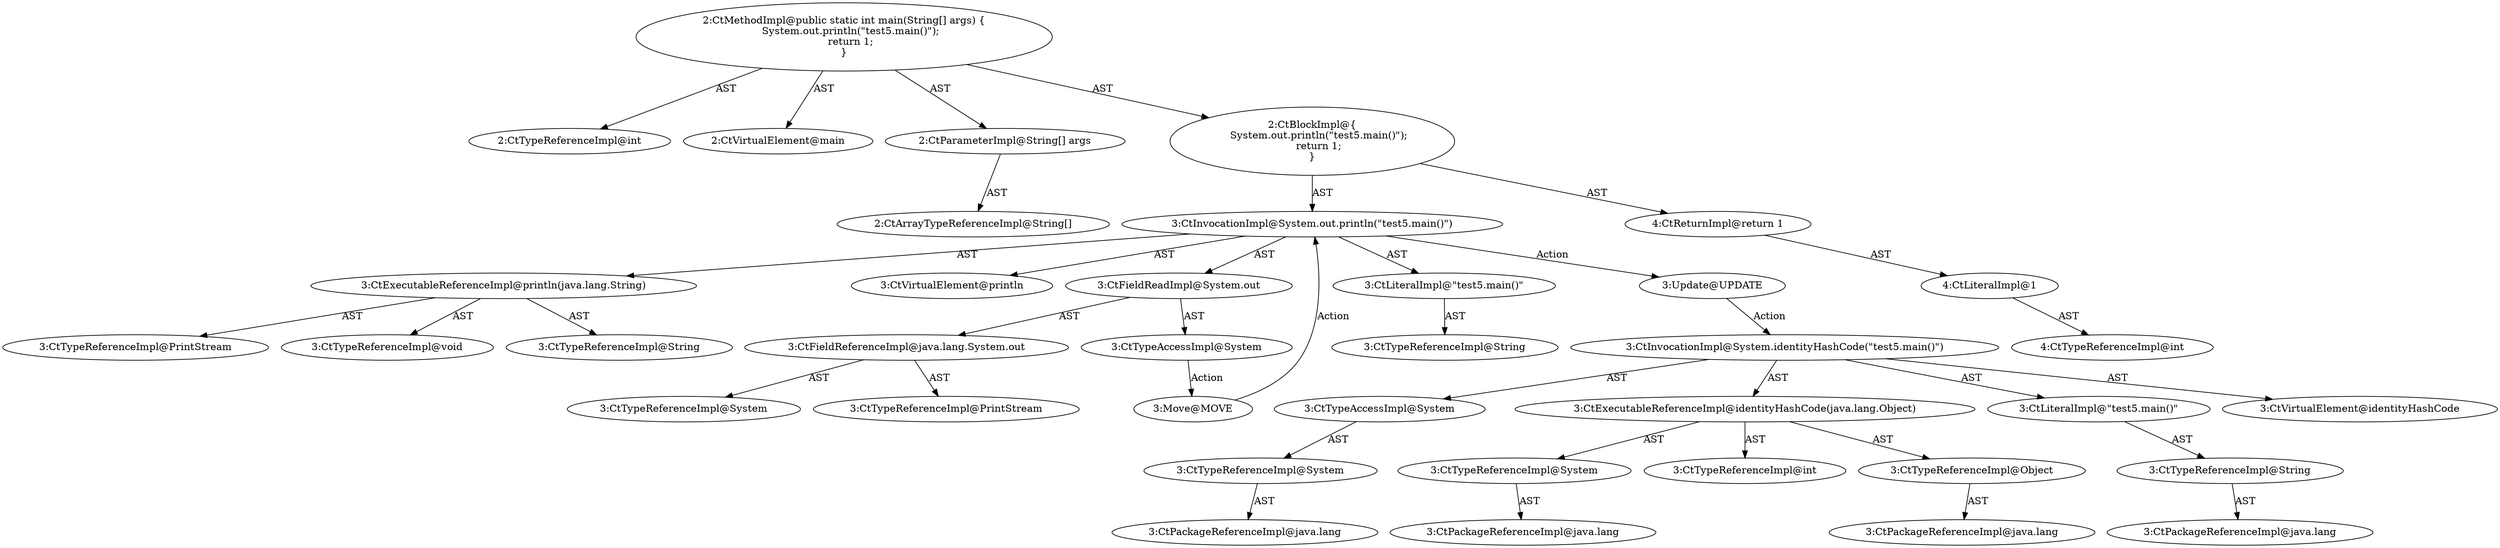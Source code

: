 digraph "main#?,String[]" {
0 [label="2:CtTypeReferenceImpl@int" shape=ellipse]
1 [label="2:CtVirtualElement@main" shape=ellipse]
2 [label="2:CtParameterImpl@String[] args" shape=ellipse]
3 [label="2:CtArrayTypeReferenceImpl@String[]" shape=ellipse]
4 [label="3:CtExecutableReferenceImpl@println(java.lang.String)" shape=ellipse]
5 [label="3:CtTypeReferenceImpl@PrintStream" shape=ellipse]
6 [label="3:CtTypeReferenceImpl@void" shape=ellipse]
7 [label="3:CtTypeReferenceImpl@String" shape=ellipse]
8 [label="3:CtVirtualElement@println" shape=ellipse]
9 [label="3:CtFieldReferenceImpl@java.lang.System.out" shape=ellipse]
10 [label="3:CtTypeReferenceImpl@System" shape=ellipse]
11 [label="3:CtTypeReferenceImpl@PrintStream" shape=ellipse]
12 [label="3:CtFieldReadImpl@System.out" shape=ellipse]
13 [label="3:CtTypeAccessImpl@System" shape=ellipse]
14 [label="3:CtLiteralImpl@\"test5.main()\"" shape=ellipse]
15 [label="3:CtTypeReferenceImpl@String" shape=ellipse]
16 [label="3:CtInvocationImpl@System.out.println(\"test5.main()\")" shape=ellipse]
17 [label="4:CtLiteralImpl@1" shape=ellipse]
18 [label="4:CtTypeReferenceImpl@int" shape=ellipse]
19 [label="4:CtReturnImpl@return 1" shape=ellipse]
20 [label="2:CtBlockImpl@\{
    System.out.println(\"test5.main()\");
    return 1;
\}" shape=ellipse]
21 [label="2:CtMethodImpl@public static int main(String[] args) \{
    System.out.println(\"test5.main()\");
    return 1;
\}" shape=ellipse]
22 [label="3:Update@UPDATE" shape=ellipse]
23 [label="3:CtPackageReferenceImpl@java.lang" shape=ellipse]
24 [label="3:CtTypeReferenceImpl@System" shape=ellipse]
25 [label="3:CtTypeAccessImpl@System" shape=ellipse]
26 [label="3:CtPackageReferenceImpl@java.lang" shape=ellipse]
27 [label="3:CtTypeReferenceImpl@System" shape=ellipse]
28 [label="3:CtTypeReferenceImpl@int" shape=ellipse]
29 [label="3:CtPackageReferenceImpl@java.lang" shape=ellipse]
30 [label="3:CtTypeReferenceImpl@Object" shape=ellipse]
31 [label="3:CtExecutableReferenceImpl@identityHashCode(java.lang.Object)" shape=ellipse]
32 [label="3:CtPackageReferenceImpl@java.lang" shape=ellipse]
33 [label="3:CtTypeReferenceImpl@String" shape=ellipse]
34 [label="3:CtLiteralImpl@\"test5.main()\"" shape=ellipse]
35 [label="3:CtInvocationImpl@System.identityHashCode(\"test5.main()\")" shape=ellipse]
36 [label="3:CtVirtualElement@identityHashCode" shape=ellipse]
37 [label="3:Move@MOVE" shape=ellipse]
2 -> 3 [label="AST"];
4 -> 5 [label="AST"];
4 -> 6 [label="AST"];
4 -> 7 [label="AST"];
9 -> 10 [label="AST"];
9 -> 11 [label="AST"];
12 -> 13 [label="AST"];
12 -> 9 [label="AST"];
13 -> 37 [label="Action"];
14 -> 15 [label="AST"];
16 -> 8 [label="AST"];
16 -> 12 [label="AST"];
16 -> 4 [label="AST"];
16 -> 14 [label="AST"];
16 -> 22 [label="Action"];
17 -> 18 [label="AST"];
19 -> 17 [label="AST"];
20 -> 16 [label="AST"];
20 -> 19 [label="AST"];
21 -> 1 [label="AST"];
21 -> 0 [label="AST"];
21 -> 2 [label="AST"];
21 -> 20 [label="AST"];
22 -> 35 [label="Action"];
24 -> 23 [label="AST"];
25 -> 24 [label="AST"];
27 -> 26 [label="AST"];
30 -> 29 [label="AST"];
31 -> 27 [label="AST"];
31 -> 28 [label="AST"];
31 -> 30 [label="AST"];
33 -> 32 [label="AST"];
34 -> 33 [label="AST"];
35 -> 36 [label="AST"];
35 -> 25 [label="AST"];
35 -> 31 [label="AST"];
35 -> 34 [label="AST"];
37 -> 16 [label="Action"];
}